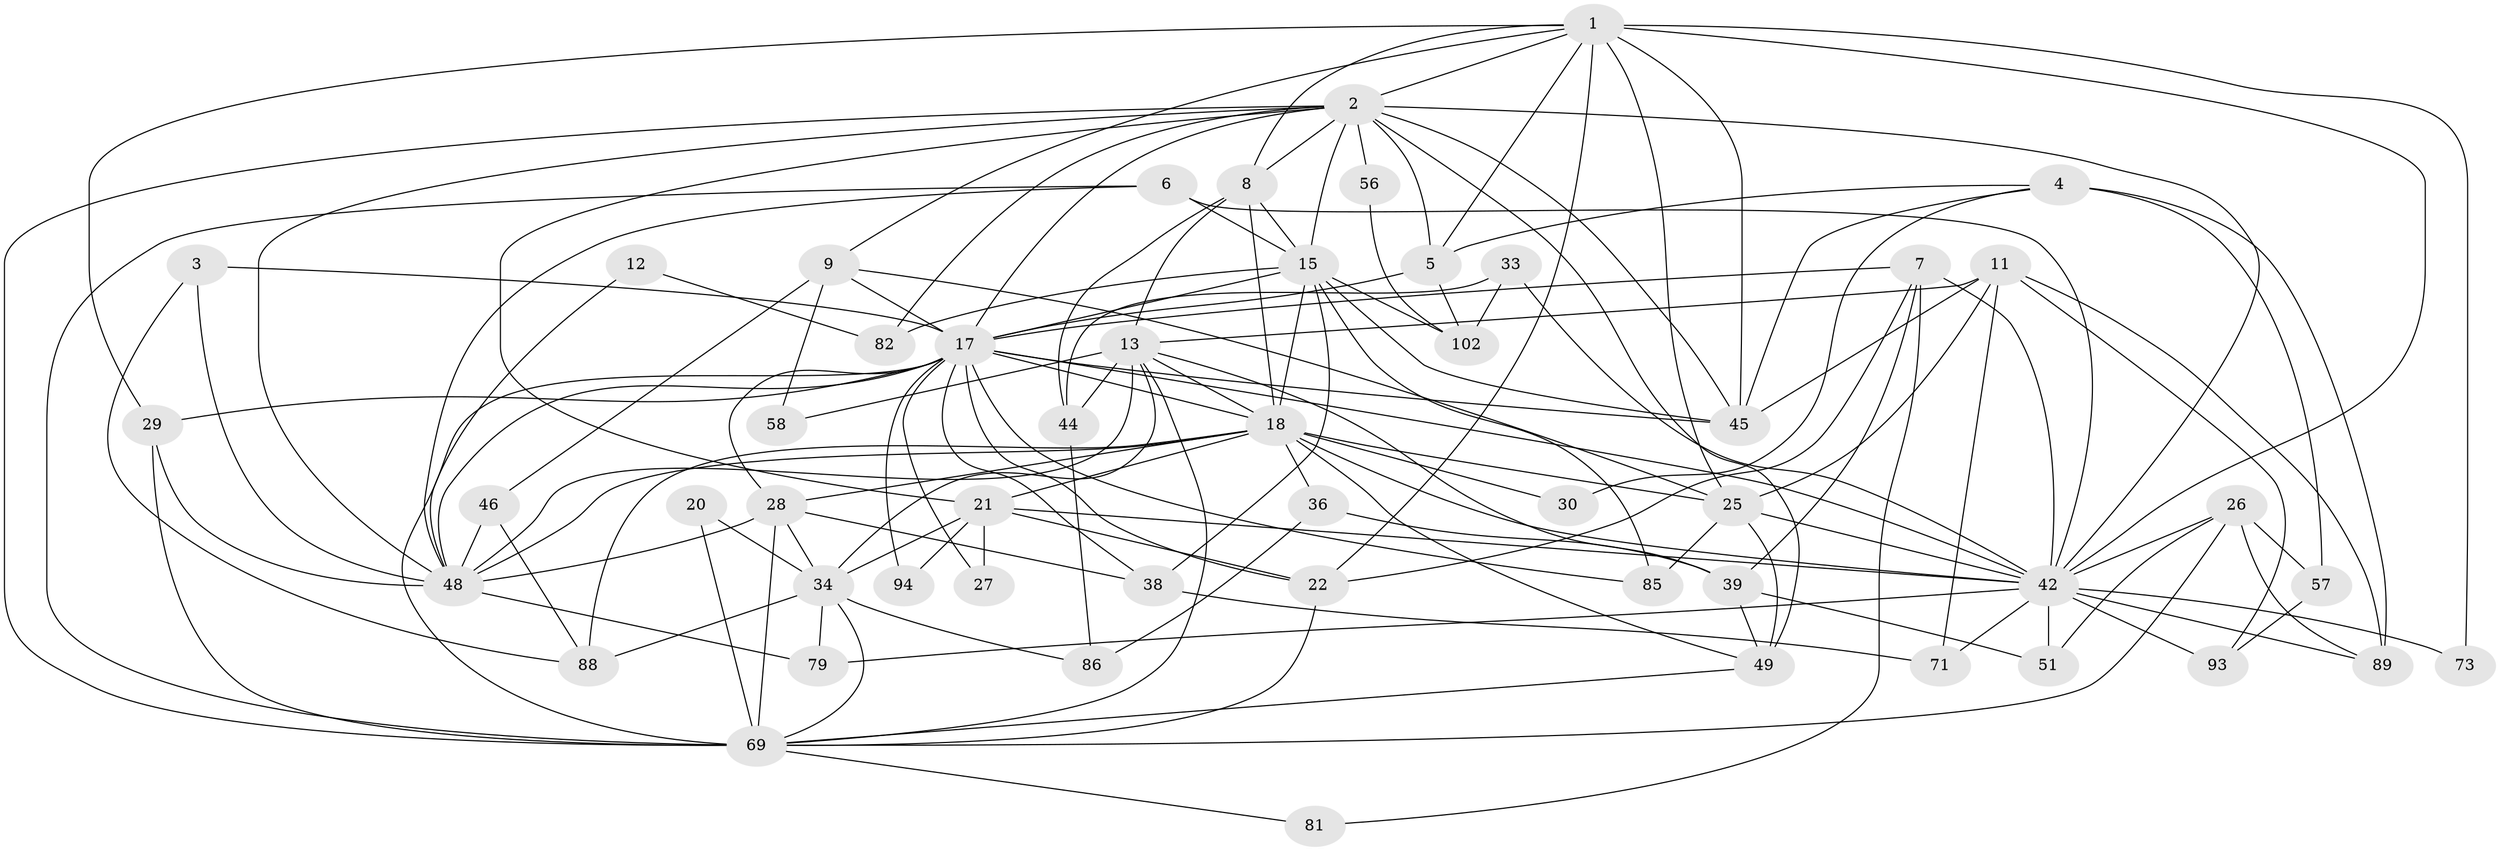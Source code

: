 // original degree distribution, {6: 0.12380952380952381, 3: 0.23809523809523808, 5: 0.14285714285714285, 4: 0.3142857142857143, 2: 0.14285714285714285, 7: 0.01904761904761905, 8: 0.01904761904761905}
// Generated by graph-tools (version 1.1) at 2025/15/03/09/25 04:15:06]
// undirected, 52 vertices, 140 edges
graph export_dot {
graph [start="1"]
  node [color=gray90,style=filled];
  1 [super="+84+75"];
  2 [super="+92+14+59"];
  3;
  4 [super="+63"];
  5 [super="+10"];
  6 [super="+40"];
  7;
  8;
  9 [super="+50"];
  11 [super="+32+99"];
  12;
  13 [super="+54+23"];
  15 [super="+47+16"];
  17 [super="+87+68+31+24"];
  18 [super="+35+52+19"];
  20;
  21;
  22 [super="+41"];
  25 [super="+60"];
  26 [super="+95"];
  27;
  28;
  29;
  30;
  33;
  34 [super="+90+67"];
  36;
  38;
  39 [super="+43"];
  42 [super="+53+72+61"];
  44;
  45 [super="+55"];
  46;
  48 [super="+64+104+78"];
  49 [super="+74"];
  51;
  56;
  57;
  58;
  69 [super="+70+80"];
  71;
  73;
  79;
  81;
  82;
  85;
  86;
  88;
  89;
  93;
  94;
  102;
  1 -- 29;
  1 -- 5;
  1 -- 73;
  1 -- 25;
  1 -- 42;
  1 -- 2;
  1 -- 22;
  1 -- 8;
  1 -- 9;
  1 -- 45;
  2 -- 15;
  2 -- 56;
  2 -- 49 [weight=2];
  2 -- 21;
  2 -- 45;
  2 -- 42;
  2 -- 48;
  2 -- 82;
  2 -- 69;
  2 -- 8;
  2 -- 5;
  2 -- 17;
  3 -- 88;
  3 -- 48;
  3 -- 17;
  4 -- 89 [weight=2];
  4 -- 30;
  4 -- 57;
  4 -- 45;
  4 -- 5;
  5 -- 102 [weight=2];
  5 -- 17;
  6 -- 48;
  6 -- 42 [weight=2];
  6 -- 15;
  6 -- 69;
  7 -- 22;
  7 -- 81;
  7 -- 39;
  7 -- 42;
  7 -- 17;
  8 -- 44;
  8 -- 13;
  8 -- 18;
  8 -- 15;
  9 -- 25;
  9 -- 58;
  9 -- 46;
  9 -- 17 [weight=2];
  11 -- 89;
  11 -- 25;
  11 -- 71;
  11 -- 13 [weight=4];
  11 -- 93;
  11 -- 45;
  12 -- 82;
  12 -- 48;
  13 -- 48;
  13 -- 58;
  13 -- 44;
  13 -- 39;
  13 -- 18;
  13 -- 34 [weight=2];
  13 -- 69;
  15 -- 38;
  15 -- 17;
  15 -- 18;
  15 -- 85 [weight=2];
  15 -- 45;
  15 -- 82;
  15 -- 102;
  17 -- 27;
  17 -- 42 [weight=2];
  17 -- 28;
  17 -- 38;
  17 -- 22;
  17 -- 69 [weight=2];
  17 -- 45 [weight=2];
  17 -- 18;
  17 -- 85;
  17 -- 29;
  17 -- 94;
  17 -- 48;
  18 -- 25;
  18 -- 48;
  18 -- 49;
  18 -- 30;
  18 -- 88;
  18 -- 36;
  18 -- 21;
  18 -- 28;
  18 -- 42;
  20 -- 34;
  20 -- 69;
  21 -- 27;
  21 -- 34;
  21 -- 94;
  21 -- 22;
  21 -- 42;
  22 -- 69;
  25 -- 42;
  25 -- 85;
  25 -- 49;
  26 -- 42;
  26 -- 51;
  26 -- 57;
  26 -- 89;
  26 -- 69;
  28 -- 34;
  28 -- 38;
  28 -- 48;
  28 -- 69;
  29 -- 69;
  29 -- 48;
  33 -- 102;
  33 -- 44;
  33 -- 42;
  34 -- 88;
  34 -- 79;
  34 -- 86;
  34 -- 69;
  36 -- 86;
  36 -- 39;
  38 -- 71;
  39 -- 51;
  39 -- 49;
  42 -- 79;
  42 -- 71;
  42 -- 51;
  42 -- 73;
  42 -- 89;
  42 -- 93;
  44 -- 86;
  46 -- 48 [weight=2];
  46 -- 88;
  48 -- 79;
  49 -- 69;
  56 -- 102;
  57 -- 93;
  69 -- 81;
}
